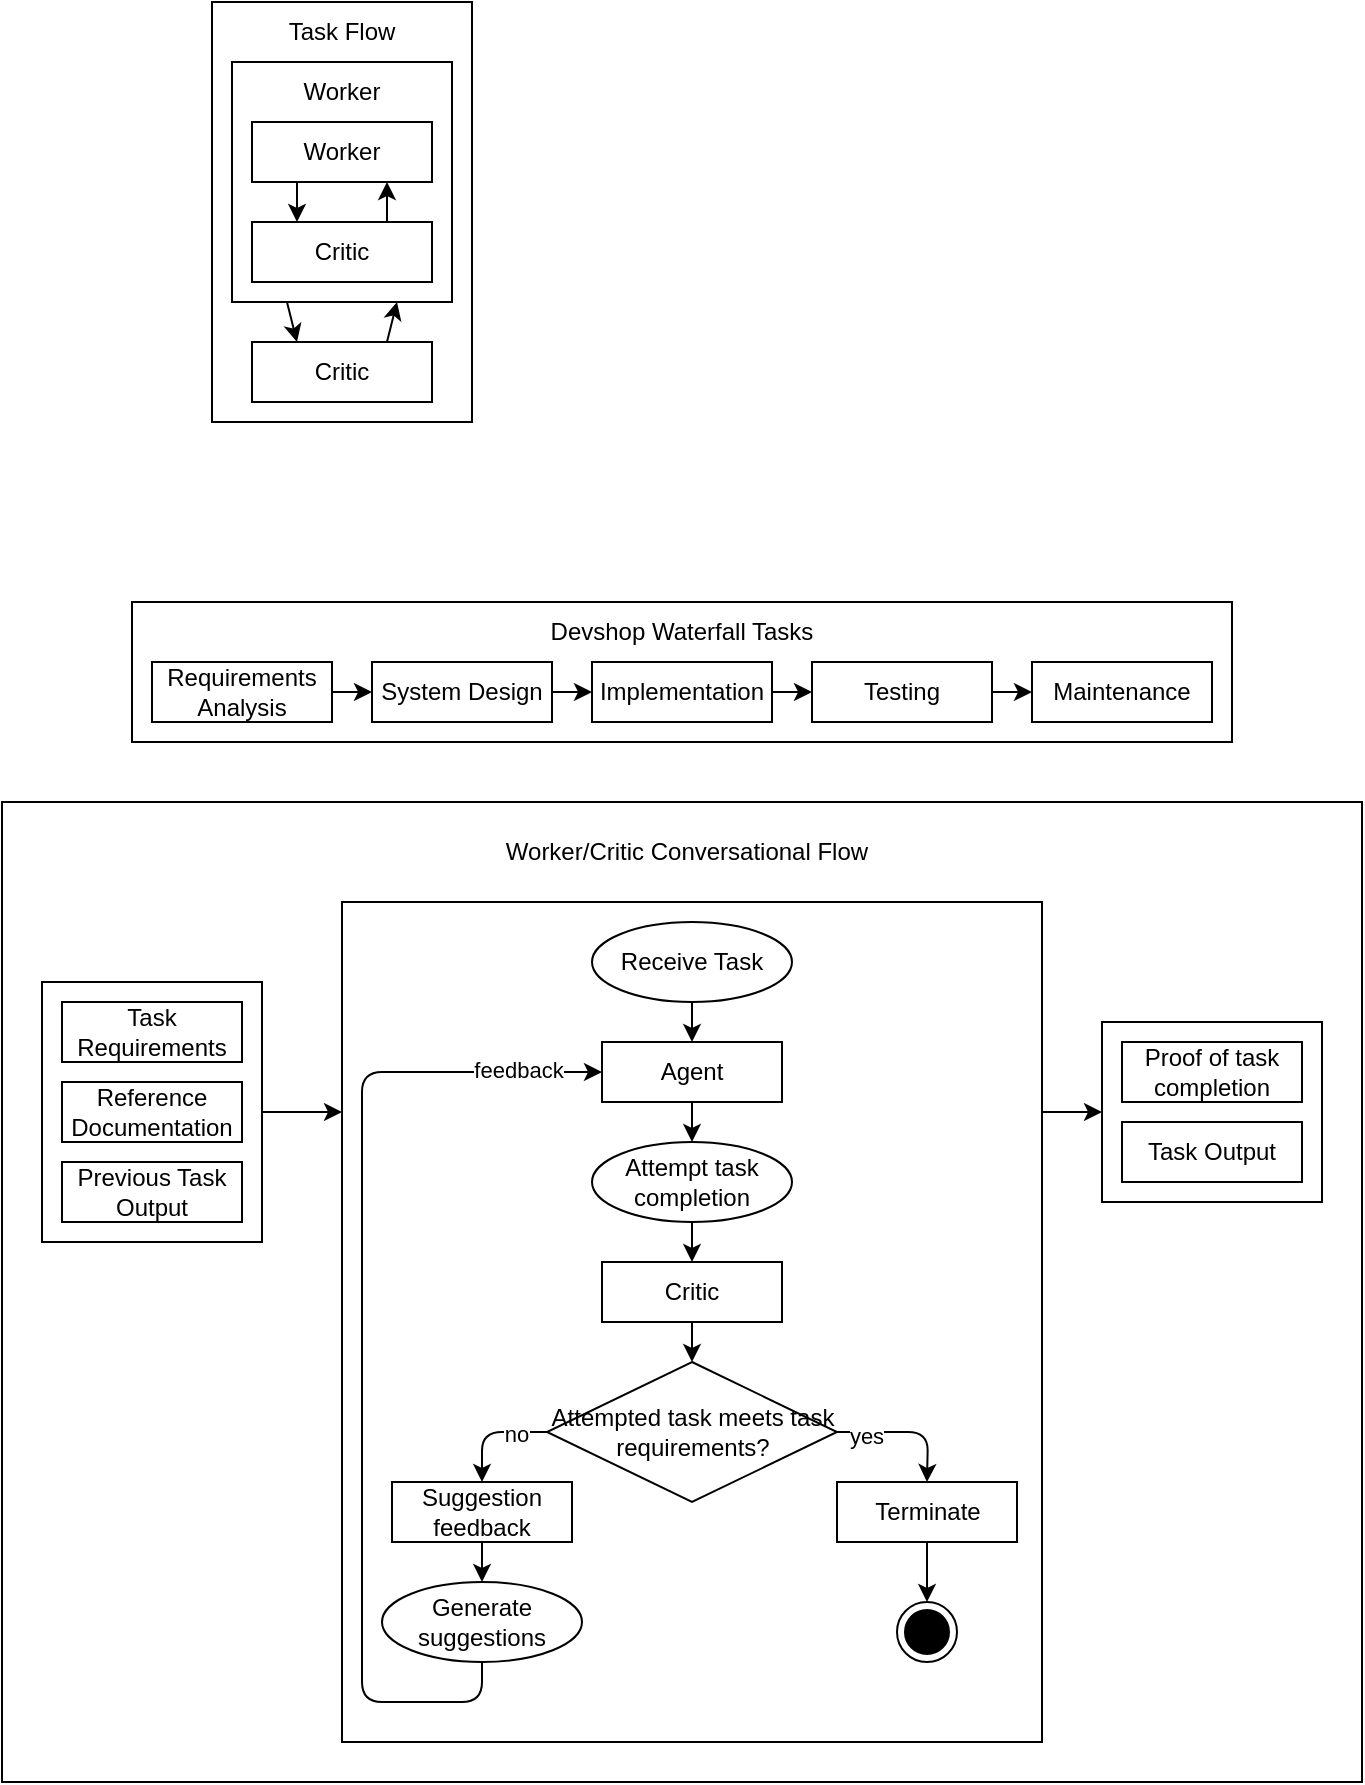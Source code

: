 <mxfile>
    <diagram id="WZzkCwD32OMBUyhzHPJ-" name="Page-1">
        <mxGraphModel dx="1130" dy="745" grid="1" gridSize="10" guides="1" tooltips="1" connect="1" arrows="1" fold="1" page="1" pageScale="1" pageWidth="850" pageHeight="1100" math="0" shadow="0">
            <root>
                <mxCell id="0"/>
                <mxCell id="1" parent="0"/>
                <mxCell id="41" value="" style="group" vertex="1" connectable="0" parent="1">
                    <mxGeometry x="85" y="470" width="680" height="490" as="geometry"/>
                </mxCell>
                <mxCell id="39" value="" style="rounded=0;whiteSpace=wrap;html=1;" vertex="1" parent="41">
                    <mxGeometry width="680" height="490" as="geometry"/>
                </mxCell>
                <mxCell id="8" value="" style="group" vertex="1" connectable="0" parent="41">
                    <mxGeometry x="20" y="90" width="110" height="130" as="geometry"/>
                </mxCell>
                <mxCell id="7" value="" style="rounded=0;whiteSpace=wrap;html=1;" vertex="1" parent="8">
                    <mxGeometry width="110" height="130" as="geometry"/>
                </mxCell>
                <mxCell id="4" value="Task Requirements" style="rounded=0;whiteSpace=wrap;html=1;" vertex="1" parent="8">
                    <mxGeometry x="10" y="10" width="90" height="30" as="geometry"/>
                </mxCell>
                <mxCell id="5" value="Reference Documentation" style="rounded=0;whiteSpace=wrap;html=1;" vertex="1" parent="8">
                    <mxGeometry x="10" y="50" width="90" height="30" as="geometry"/>
                </mxCell>
                <mxCell id="6" value="Previous Task Output" style="rounded=0;whiteSpace=wrap;html=1;" vertex="1" parent="8">
                    <mxGeometry x="10" y="90" width="90" height="30" as="geometry"/>
                </mxCell>
                <mxCell id="30" value="" style="group" vertex="1" connectable="0" parent="41">
                    <mxGeometry x="170" y="50" width="350" height="420" as="geometry"/>
                </mxCell>
                <mxCell id="29" value="" style="rounded=0;whiteSpace=wrap;html=1;" vertex="1" parent="30">
                    <mxGeometry width="350" height="420" as="geometry"/>
                </mxCell>
                <mxCell id="3" value="Agent" style="rounded=0;whiteSpace=wrap;html=1;" vertex="1" parent="30">
                    <mxGeometry x="130" y="70" width="90" height="30" as="geometry"/>
                </mxCell>
                <mxCell id="23" style="edgeStyle=none;html=1;exitX=0.5;exitY=1;exitDx=0;exitDy=0;entryX=0;entryY=0.5;entryDx=0;entryDy=0;" edge="1" parent="30" source="9" target="3">
                    <mxGeometry relative="1" as="geometry">
                        <Array as="points">
                            <mxPoint x="70" y="400"/>
                            <mxPoint x="10" y="400"/>
                            <mxPoint x="10" y="85"/>
                        </Array>
                    </mxGeometry>
                </mxCell>
                <mxCell id="28" value="feedback" style="edgeLabel;html=1;align=center;verticalAlign=middle;resizable=0;points=[];" vertex="1" connectable="0" parent="23">
                    <mxGeometry x="0.834" y="1" relative="1" as="geometry">
                        <mxPoint as="offset"/>
                    </mxGeometry>
                </mxCell>
                <mxCell id="9" value="Generate suggestions" style="ellipse;whiteSpace=wrap;html=1;" vertex="1" parent="30">
                    <mxGeometry x="20" y="340" width="100" height="40" as="geometry"/>
                </mxCell>
                <mxCell id="11" value="Critic" style="rounded=0;whiteSpace=wrap;html=1;" vertex="1" parent="30">
                    <mxGeometry x="130" y="180" width="90" height="30" as="geometry"/>
                </mxCell>
                <mxCell id="12" value="Attempted task meets task requirements?" style="rhombus;whiteSpace=wrap;html=1;" vertex="1" parent="30">
                    <mxGeometry x="102.5" y="230" width="145" height="70" as="geometry"/>
                </mxCell>
                <mxCell id="13" style="edgeStyle=none;html=1;exitX=0.5;exitY=1;exitDx=0;exitDy=0;entryX=0.5;entryY=0;entryDx=0;entryDy=0;" edge="1" parent="30" source="11" target="12">
                    <mxGeometry relative="1" as="geometry"/>
                </mxCell>
                <mxCell id="22" style="edgeStyle=none;html=1;exitX=0.5;exitY=1;exitDx=0;exitDy=0;entryX=0.5;entryY=0;entryDx=0;entryDy=0;" edge="1" parent="30" source="14" target="9">
                    <mxGeometry relative="1" as="geometry"/>
                </mxCell>
                <mxCell id="14" value="Suggestion feedback" style="rounded=0;whiteSpace=wrap;html=1;" vertex="1" parent="30">
                    <mxGeometry x="25" y="290" width="90" height="30" as="geometry"/>
                </mxCell>
                <mxCell id="15" style="edgeStyle=none;html=1;exitX=0;exitY=0.5;exitDx=0;exitDy=0;entryX=0.5;entryY=0;entryDx=0;entryDy=0;" edge="1" parent="30" source="12" target="14">
                    <mxGeometry relative="1" as="geometry">
                        <Array as="points">
                            <mxPoint x="70" y="265"/>
                        </Array>
                    </mxGeometry>
                </mxCell>
                <mxCell id="19" value="no" style="edgeLabel;html=1;align=center;verticalAlign=middle;resizable=0;points=[];" vertex="1" connectable="0" parent="15">
                    <mxGeometry x="-0.468" y="1" relative="1" as="geometry">
                        <mxPoint as="offset"/>
                    </mxGeometry>
                </mxCell>
                <mxCell id="16" value="Terminate" style="rounded=0;whiteSpace=wrap;html=1;" vertex="1" parent="30">
                    <mxGeometry x="247.5" y="290" width="90" height="30" as="geometry"/>
                </mxCell>
                <mxCell id="17" style="edgeStyle=none;html=1;exitX=1;exitY=0.5;exitDx=0;exitDy=0;entryX=0.5;entryY=0;entryDx=0;entryDy=0;" edge="1" parent="30" source="12" target="16">
                    <mxGeometry relative="1" as="geometry">
                        <Array as="points">
                            <mxPoint x="293" y="265"/>
                        </Array>
                    </mxGeometry>
                </mxCell>
                <mxCell id="18" value="yes" style="edgeLabel;html=1;align=center;verticalAlign=middle;resizable=0;points=[];" vertex="1" connectable="0" parent="17">
                    <mxGeometry x="-0.583" y="-2" relative="1" as="geometry">
                        <mxPoint as="offset"/>
                    </mxGeometry>
                </mxCell>
                <mxCell id="20" value="" style="ellipse;html=1;shape=endState;fillColor=strokeColor;" vertex="1" parent="30">
                    <mxGeometry x="277.5" y="350" width="30" height="30" as="geometry"/>
                </mxCell>
                <mxCell id="21" style="edgeStyle=none;html=1;exitX=0.5;exitY=1;exitDx=0;exitDy=0;" edge="1" parent="30" source="16" target="20">
                    <mxGeometry relative="1" as="geometry"/>
                </mxCell>
                <mxCell id="24" value="Receive Task" style="ellipse;whiteSpace=wrap;html=1;" vertex="1" parent="30">
                    <mxGeometry x="125" y="10" width="100" height="40" as="geometry"/>
                </mxCell>
                <mxCell id="10" style="edgeStyle=none;html=1;exitX=0.5;exitY=1;exitDx=0;exitDy=0;entryX=0.5;entryY=0;entryDx=0;entryDy=0;" edge="1" parent="30" source="24" target="3">
                    <mxGeometry relative="1" as="geometry">
                        <mxPoint x="175" y="-20" as="sourcePoint"/>
                    </mxGeometry>
                </mxCell>
                <mxCell id="26" style="edgeStyle=none;html=1;exitX=0.5;exitY=1;exitDx=0;exitDy=0;entryX=0.5;entryY=0;entryDx=0;entryDy=0;" edge="1" parent="30" source="25" target="11">
                    <mxGeometry relative="1" as="geometry"/>
                </mxCell>
                <mxCell id="25" value="Attempt task completion" style="ellipse;whiteSpace=wrap;html=1;" vertex="1" parent="30">
                    <mxGeometry x="125" y="120" width="100" height="40" as="geometry"/>
                </mxCell>
                <mxCell id="27" style="edgeStyle=none;html=1;exitX=0.5;exitY=1;exitDx=0;exitDy=0;entryX=0.5;entryY=0;entryDx=0;entryDy=0;" edge="1" parent="30" source="3" target="25">
                    <mxGeometry relative="1" as="geometry"/>
                </mxCell>
                <mxCell id="31" style="edgeStyle=none;html=1;exitX=1;exitY=0.5;exitDx=0;exitDy=0;entryX=0;entryY=0.25;entryDx=0;entryDy=0;" edge="1" parent="41" source="7" target="29">
                    <mxGeometry relative="1" as="geometry"/>
                </mxCell>
                <mxCell id="32" value="" style="group" vertex="1" connectable="0" parent="41">
                    <mxGeometry x="550" y="90" width="110" height="130" as="geometry"/>
                </mxCell>
                <mxCell id="38" value="" style="group" vertex="1" connectable="0" parent="32">
                    <mxGeometry y="20" width="110" height="90" as="geometry"/>
                </mxCell>
                <mxCell id="33" value="" style="rounded=0;whiteSpace=wrap;html=1;" vertex="1" parent="38">
                    <mxGeometry width="110" height="90" as="geometry"/>
                </mxCell>
                <mxCell id="34" value="Proof of task completion" style="rounded=0;whiteSpace=wrap;html=1;" vertex="1" parent="38">
                    <mxGeometry x="10" y="10" width="90" height="30" as="geometry"/>
                </mxCell>
                <mxCell id="36" value="Task Output" style="rounded=0;whiteSpace=wrap;html=1;" vertex="1" parent="38">
                    <mxGeometry x="10" y="50" width="90" height="30" as="geometry"/>
                </mxCell>
                <mxCell id="37" style="edgeStyle=none;html=1;exitX=1;exitY=0.25;exitDx=0;exitDy=0;entryX=0;entryY=0.5;entryDx=0;entryDy=0;" edge="1" parent="41" source="29" target="33">
                    <mxGeometry relative="1" as="geometry"/>
                </mxCell>
                <mxCell id="40" value="Worker/Critic Conversational Flow" style="text;html=1;strokeColor=none;fillColor=none;align=center;verticalAlign=middle;whiteSpace=wrap;rounded=0;" vertex="1" parent="41">
                    <mxGeometry x="250" y="10" width="185" height="30" as="geometry"/>
                </mxCell>
                <mxCell id="53" value="" style="group" vertex="1" connectable="0" parent="1">
                    <mxGeometry x="150" y="370" width="550" height="70" as="geometry"/>
                </mxCell>
                <mxCell id="51" value="" style="rounded=0;whiteSpace=wrap;html=1;" vertex="1" parent="53">
                    <mxGeometry width="550" height="70" as="geometry"/>
                </mxCell>
                <mxCell id="42" value="System Design" style="rounded=0;whiteSpace=wrap;html=1;" vertex="1" parent="53">
                    <mxGeometry x="120" y="30" width="90" height="30" as="geometry"/>
                </mxCell>
                <mxCell id="47" style="edgeStyle=none;html=1;exitX=1;exitY=0.5;exitDx=0;exitDy=0;entryX=0;entryY=0.5;entryDx=0;entryDy=0;" edge="1" parent="53" source="43" target="42">
                    <mxGeometry relative="1" as="geometry"/>
                </mxCell>
                <mxCell id="43" value="Requirements Analysis" style="rounded=0;whiteSpace=wrap;html=1;" vertex="1" parent="53">
                    <mxGeometry x="10" y="30" width="90" height="30" as="geometry"/>
                </mxCell>
                <mxCell id="44" value="Implementation" style="rounded=0;whiteSpace=wrap;html=1;" vertex="1" parent="53">
                    <mxGeometry x="230" y="30" width="90" height="30" as="geometry"/>
                </mxCell>
                <mxCell id="48" style="edgeStyle=none;html=1;exitX=1;exitY=0.5;exitDx=0;exitDy=0;entryX=0;entryY=0.5;entryDx=0;entryDy=0;" edge="1" parent="53" source="42" target="44">
                    <mxGeometry relative="1" as="geometry"/>
                </mxCell>
                <mxCell id="45" value="Testing" style="rounded=0;whiteSpace=wrap;html=1;" vertex="1" parent="53">
                    <mxGeometry x="340" y="30" width="90" height="30" as="geometry"/>
                </mxCell>
                <mxCell id="49" style="edgeStyle=none;html=1;exitX=1;exitY=0.5;exitDx=0;exitDy=0;entryX=0;entryY=0.5;entryDx=0;entryDy=0;" edge="1" parent="53" source="44" target="45">
                    <mxGeometry relative="1" as="geometry"/>
                </mxCell>
                <mxCell id="46" value="Maintenance" style="rounded=0;whiteSpace=wrap;html=1;" vertex="1" parent="53">
                    <mxGeometry x="450" y="30" width="90" height="30" as="geometry"/>
                </mxCell>
                <mxCell id="50" style="edgeStyle=none;html=1;exitX=1;exitY=0.5;exitDx=0;exitDy=0;entryX=0;entryY=0.5;entryDx=0;entryDy=0;" edge="1" parent="53" source="45" target="46">
                    <mxGeometry relative="1" as="geometry"/>
                </mxCell>
                <mxCell id="52" value="Devshop Waterfall Tasks" style="text;html=1;strokeColor=none;fillColor=none;align=center;verticalAlign=middle;whiteSpace=wrap;rounded=0;" vertex="1" parent="53">
                    <mxGeometry x="205" width="140" height="30" as="geometry"/>
                </mxCell>
                <mxCell id="73" value="" style="group" vertex="1" connectable="0" parent="1">
                    <mxGeometry x="190" y="70" width="130" height="210" as="geometry"/>
                </mxCell>
                <mxCell id="71" value="" style="rounded=0;whiteSpace=wrap;html=1;" vertex="1" parent="73">
                    <mxGeometry width="130" height="210" as="geometry"/>
                </mxCell>
                <mxCell id="63" value="Critic" style="rounded=0;whiteSpace=wrap;html=1;" vertex="1" parent="73">
                    <mxGeometry x="20" y="170" width="90" height="30" as="geometry"/>
                </mxCell>
                <mxCell id="68" value="" style="group" vertex="1" connectable="0" parent="73">
                    <mxGeometry x="10" y="30" width="110" height="120" as="geometry"/>
                </mxCell>
                <mxCell id="66" value="" style="rounded=0;whiteSpace=wrap;html=1;" vertex="1" parent="68">
                    <mxGeometry width="110" height="120" as="geometry"/>
                </mxCell>
                <mxCell id="61" value="Worker" style="rounded=0;whiteSpace=wrap;html=1;" vertex="1" parent="68">
                    <mxGeometry x="10" y="30" width="90" height="30" as="geometry"/>
                </mxCell>
                <mxCell id="65" style="edgeStyle=none;html=1;exitX=0.75;exitY=0;exitDx=0;exitDy=0;entryX=0.75;entryY=1;entryDx=0;entryDy=0;" edge="1" parent="68" source="62" target="61">
                    <mxGeometry relative="1" as="geometry"/>
                </mxCell>
                <mxCell id="62" value="Critic" style="rounded=0;whiteSpace=wrap;html=1;" vertex="1" parent="68">
                    <mxGeometry x="10" y="80" width="90" height="30" as="geometry"/>
                </mxCell>
                <mxCell id="64" style="edgeStyle=none;html=1;exitX=0.25;exitY=1;exitDx=0;exitDy=0;entryX=0.25;entryY=0;entryDx=0;entryDy=0;" edge="1" parent="68" source="61" target="62">
                    <mxGeometry relative="1" as="geometry"/>
                </mxCell>
                <mxCell id="67" value="Worker" style="text;html=1;strokeColor=none;fillColor=none;align=center;verticalAlign=middle;whiteSpace=wrap;rounded=0;" vertex="1" parent="68">
                    <mxGeometry x="25" width="60" height="30" as="geometry"/>
                </mxCell>
                <mxCell id="70" style="edgeStyle=none;html=1;exitX=0.75;exitY=0;exitDx=0;exitDy=0;entryX=0.75;entryY=1;entryDx=0;entryDy=0;" edge="1" parent="73" source="63" target="66">
                    <mxGeometry relative="1" as="geometry"/>
                </mxCell>
                <mxCell id="69" style="edgeStyle=none;html=1;exitX=0.25;exitY=1;exitDx=0;exitDy=0;entryX=0.25;entryY=0;entryDx=0;entryDy=0;" edge="1" parent="73" source="66" target="63">
                    <mxGeometry relative="1" as="geometry"/>
                </mxCell>
                <mxCell id="72" value="Task Flow" style="text;html=1;strokeColor=none;fillColor=none;align=center;verticalAlign=middle;whiteSpace=wrap;rounded=0;" vertex="1" parent="73">
                    <mxGeometry x="35" width="60" height="30" as="geometry"/>
                </mxCell>
            </root>
        </mxGraphModel>
    </diagram>
</mxfile>